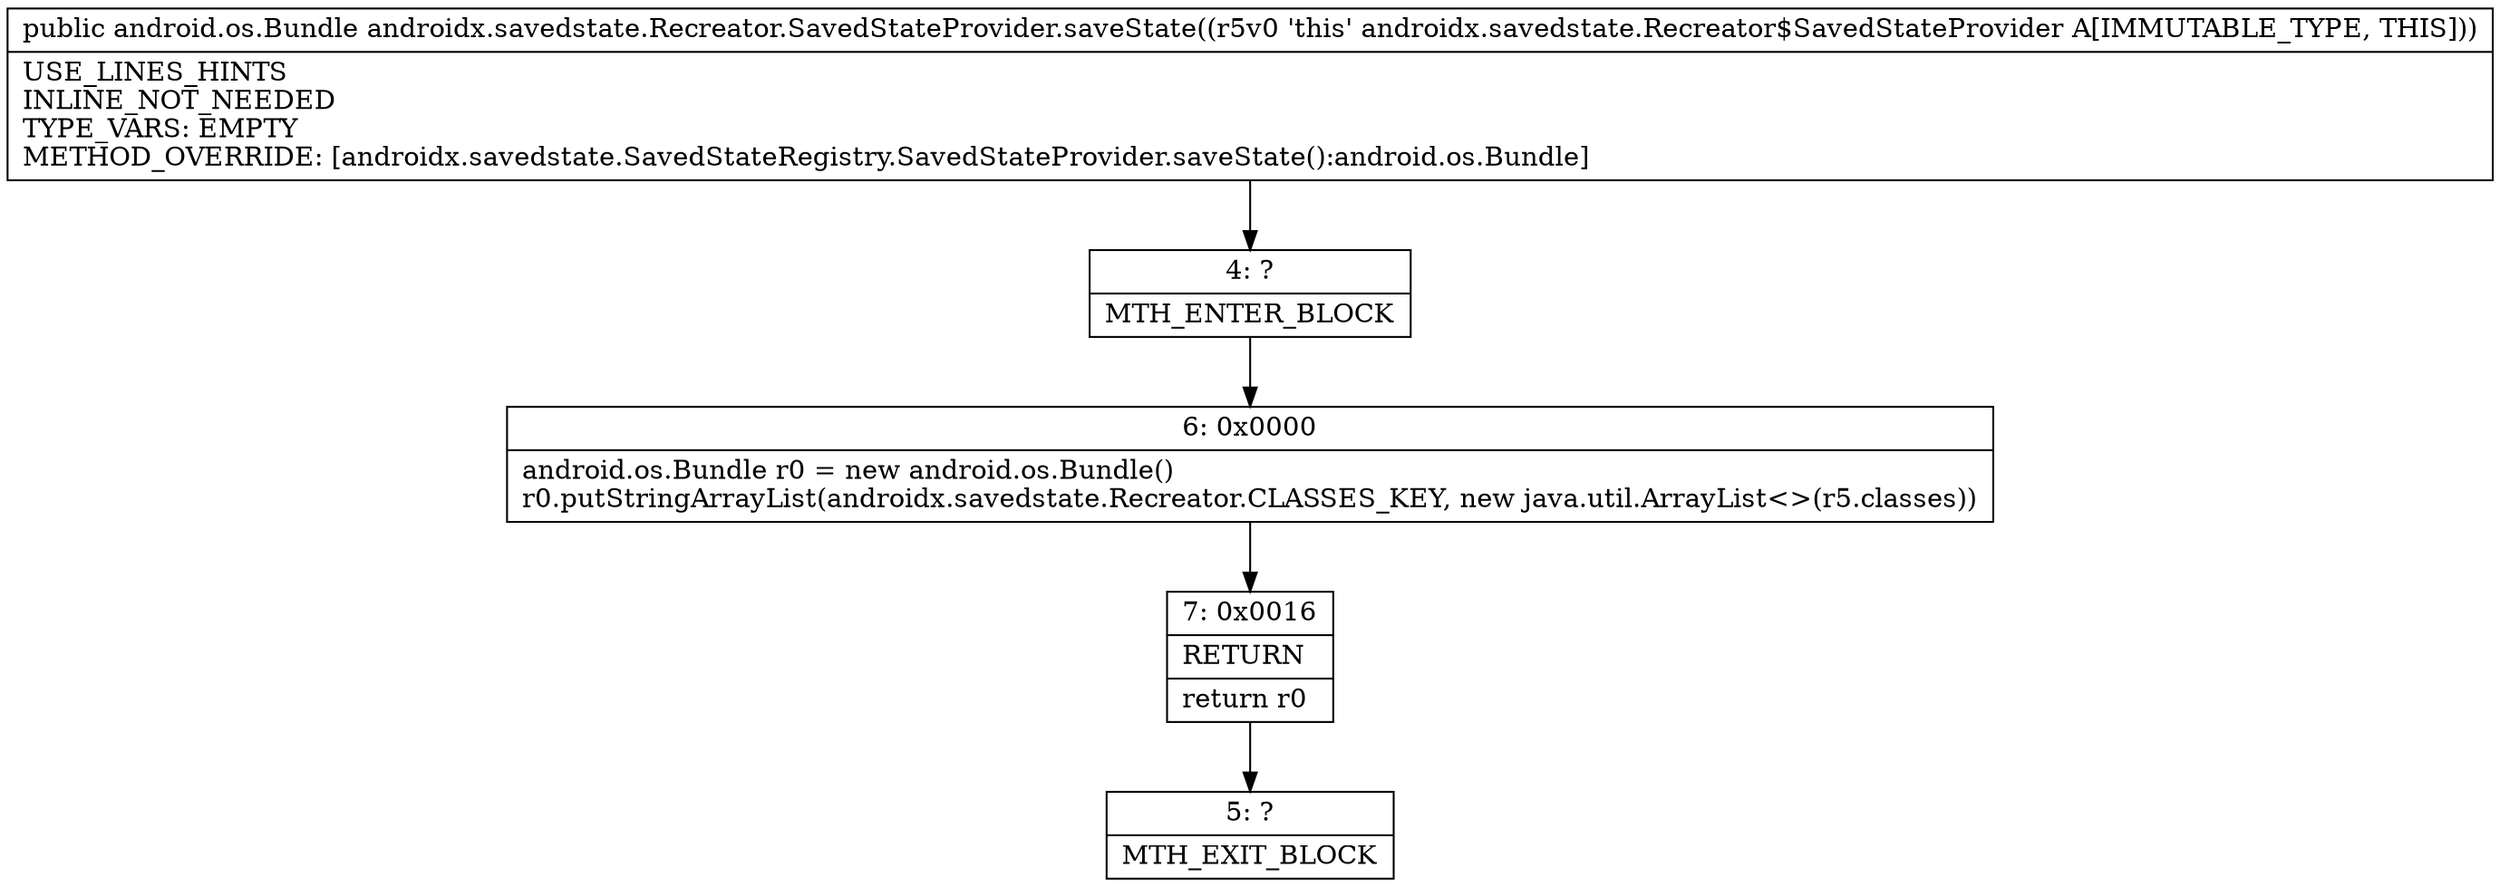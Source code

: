 digraph "CFG forandroidx.savedstate.Recreator.SavedStateProvider.saveState()Landroid\/os\/Bundle;" {
Node_4 [shape=record,label="{4\:\ ?|MTH_ENTER_BLOCK\l}"];
Node_6 [shape=record,label="{6\:\ 0x0000|android.os.Bundle r0 = new android.os.Bundle()\lr0.putStringArrayList(androidx.savedstate.Recreator.CLASSES_KEY, new java.util.ArrayList\<\>(r5.classes))\l}"];
Node_7 [shape=record,label="{7\:\ 0x0016|RETURN\l|return r0\l}"];
Node_5 [shape=record,label="{5\:\ ?|MTH_EXIT_BLOCK\l}"];
MethodNode[shape=record,label="{public android.os.Bundle androidx.savedstate.Recreator.SavedStateProvider.saveState((r5v0 'this' androidx.savedstate.Recreator$SavedStateProvider A[IMMUTABLE_TYPE, THIS]))  | USE_LINES_HINTS\lINLINE_NOT_NEEDED\lTYPE_VARS: EMPTY\lMETHOD_OVERRIDE: [androidx.savedstate.SavedStateRegistry.SavedStateProvider.saveState():android.os.Bundle]\l}"];
MethodNode -> Node_4;Node_4 -> Node_6;
Node_6 -> Node_7;
Node_7 -> Node_5;
}

